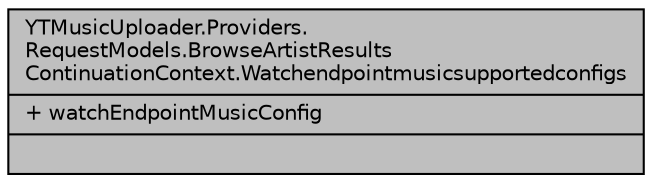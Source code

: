 digraph "YTMusicUploader.Providers.RequestModels.BrowseArtistResultsContinuationContext.Watchendpointmusicsupportedconfigs"
{
 // LATEX_PDF_SIZE
  edge [fontname="Helvetica",fontsize="10",labelfontname="Helvetica",labelfontsize="10"];
  node [fontname="Helvetica",fontsize="10",shape=record];
  Node1 [label="{YTMusicUploader.Providers.\lRequestModels.BrowseArtistResults\lContinuationContext.Watchendpointmusicsupportedconfigs\n|+ watchEndpointMusicConfig\l|}",height=0.2,width=0.4,color="black", fillcolor="grey75", style="filled", fontcolor="black",tooltip=" "];
}
